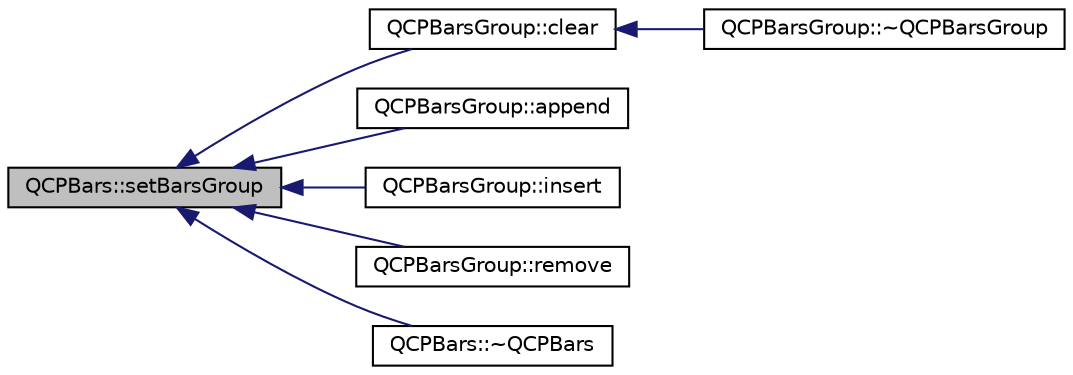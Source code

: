digraph "QCPBars::setBarsGroup"
{
  edge [fontname="Helvetica",fontsize="10",labelfontname="Helvetica",labelfontsize="10"];
  node [fontname="Helvetica",fontsize="10",shape=record];
  rankdir="LR";
  Node1 [label="QCPBars::setBarsGroup",height=0.2,width=0.4,color="black", fillcolor="grey75", style="filled", fontcolor="black"];
  Node1 -> Node2 [dir="back",color="midnightblue",fontsize="10",style="solid",fontname="Helvetica"];
  Node2 [label="QCPBarsGroup::clear",height=0.2,width=0.4,color="black", fillcolor="white", style="filled",URL="$class_q_c_p_bars_group.html#a3ddf23928c6cd89530bd34ab7ba7b177"];
  Node2 -> Node3 [dir="back",color="midnightblue",fontsize="10",style="solid",fontname="Helvetica"];
  Node3 [label="QCPBarsGroup::~QCPBarsGroup",height=0.2,width=0.4,color="black", fillcolor="white", style="filled",URL="$class_q_c_p_bars_group.html#adb9475bcb6a5f18c8918e17d939d8dbd"];
  Node1 -> Node4 [dir="back",color="midnightblue",fontsize="10",style="solid",fontname="Helvetica"];
  Node4 [label="QCPBarsGroup::append",height=0.2,width=0.4,color="black", fillcolor="white", style="filled",URL="$class_q_c_p_bars_group.html#a809ed63cc4ff7cd5b0b8c96b470163d3"];
  Node1 -> Node5 [dir="back",color="midnightblue",fontsize="10",style="solid",fontname="Helvetica"];
  Node5 [label="QCPBarsGroup::insert",height=0.2,width=0.4,color="black", fillcolor="white", style="filled",URL="$class_q_c_p_bars_group.html#a309a5f7233db189f3ea9c2d04ece6c13"];
  Node1 -> Node6 [dir="back",color="midnightblue",fontsize="10",style="solid",fontname="Helvetica"];
  Node6 [label="QCPBarsGroup::remove",height=0.2,width=0.4,color="black", fillcolor="white", style="filled",URL="$class_q_c_p_bars_group.html#a215e28a5944f1159013a0e19169220e7"];
  Node1 -> Node7 [dir="back",color="midnightblue",fontsize="10",style="solid",fontname="Helvetica"];
  Node7 [label="QCPBars::~QCPBars",height=0.2,width=0.4,color="black", fillcolor="white", style="filled",URL="$class_q_c_p_bars.html#a4d880e28031ef120603f543379be2f22"];
}
